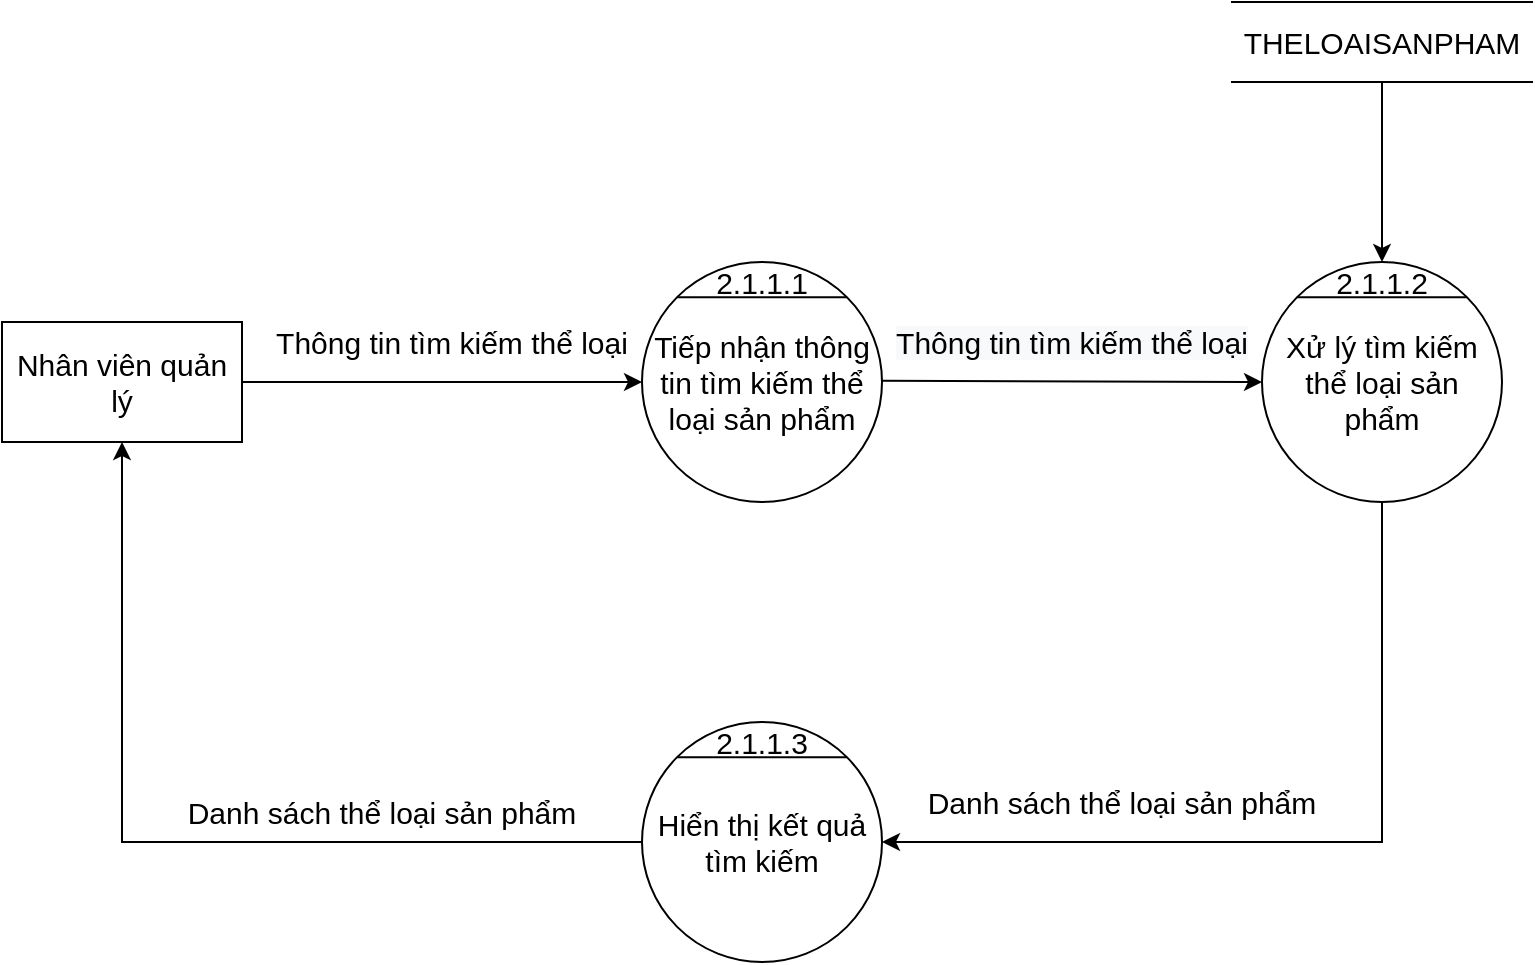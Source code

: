 <mxfile version="16.4.11" type="device"><diagram id="tXJWOKhEpSxAsP4LAeOF" name="Page-1"><mxGraphModel dx="1888" dy="641" grid="1" gridSize="10" guides="1" tooltips="1" connect="1" arrows="1" fold="1" page="1" pageScale="1" pageWidth="850" pageHeight="1100" math="0" shadow="0"><root><mxCell id="0"/><mxCell id="1" parent="0"/><mxCell id="_Ehp4d-FC02HUYBpSkd5-1" value="Tiếp nhận thông tin tìm kiếm thể loại sản phẩm" style="ellipse;whiteSpace=wrap;html=1;aspect=fixed;fontSize=15;" parent="1" vertex="1"><mxGeometry x="200" y="330" width="120" height="120" as="geometry"/></mxCell><mxCell id="_Ehp4d-FC02HUYBpSkd5-2" value="" style="endArrow=none;html=1;rounded=0;exitX=0;exitY=0;exitDx=0;exitDy=0;entryX=1;entryY=0;entryDx=0;entryDy=0;fontSize=15;" parent="1" source="_Ehp4d-FC02HUYBpSkd5-1" target="_Ehp4d-FC02HUYBpSkd5-1" edge="1"><mxGeometry width="50" height="50" relative="1" as="geometry"><mxPoint x="480" y="370" as="sourcePoint"/><mxPoint x="530" y="320" as="targetPoint"/></mxGeometry></mxCell><mxCell id="_Ehp4d-FC02HUYBpSkd5-3" value="2.1.1.1" style="text;html=1;strokeColor=none;fillColor=none;align=center;verticalAlign=middle;whiteSpace=wrap;rounded=0;fontSize=15;" parent="1" vertex="1"><mxGeometry x="240" y="330" width="40" height="20" as="geometry"/></mxCell><mxCell id="_Ehp4d-FC02HUYBpSkd5-4" value="Nhân viên quản lý" style="rounded=0;whiteSpace=wrap;html=1;fontSize=15;" parent="1" vertex="1"><mxGeometry x="-120" y="360" width="120" height="60" as="geometry"/></mxCell><mxCell id="_Ehp4d-FC02HUYBpSkd5-6" value="" style="endArrow=classic;html=1;rounded=0;exitX=1;exitY=0.5;exitDx=0;exitDy=0;entryX=0;entryY=0.5;entryDx=0;entryDy=0;fontSize=15;" parent="1" source="_Ehp4d-FC02HUYBpSkd5-4" target="_Ehp4d-FC02HUYBpSkd5-1" edge="1"><mxGeometry width="50" height="50" relative="1" as="geometry"><mxPoint x="150" y="410" as="sourcePoint"/><mxPoint x="200" y="360" as="targetPoint"/></mxGeometry></mxCell><mxCell id="_Ehp4d-FC02HUYBpSkd5-7" value="" style="endArrow=classic;html=1;rounded=0;exitX=1;exitY=0.5;exitDx=0;exitDy=0;fontSize=15;entryX=0;entryY=0.5;entryDx=0;entryDy=0;" parent="1" target="_Ehp4d-FC02HUYBpSkd5-8" edge="1"><mxGeometry width="50" height="50" relative="1" as="geometry"><mxPoint x="320" y="389.41" as="sourcePoint"/><mxPoint x="440" y="389" as="targetPoint"/></mxGeometry></mxCell><mxCell id="_Ehp4d-FC02HUYBpSkd5-8" value="Xử lý tìm kiếm thể loại sản phẩm" style="ellipse;whiteSpace=wrap;html=1;aspect=fixed;fontSize=15;" parent="1" vertex="1"><mxGeometry x="510" y="330" width="120" height="120" as="geometry"/></mxCell><mxCell id="_Ehp4d-FC02HUYBpSkd5-9" value="" style="endArrow=none;html=1;rounded=0;exitX=0;exitY=0;exitDx=0;exitDy=0;entryX=1;entryY=0;entryDx=0;entryDy=0;fontSize=15;" parent="1" source="_Ehp4d-FC02HUYBpSkd5-8" target="_Ehp4d-FC02HUYBpSkd5-8" edge="1"><mxGeometry width="50" height="50" relative="1" as="geometry"><mxPoint x="730" y="370" as="sourcePoint"/><mxPoint x="780" y="320" as="targetPoint"/></mxGeometry></mxCell><mxCell id="_Ehp4d-FC02HUYBpSkd5-10" value="2.1.1.2" style="text;html=1;strokeColor=none;fillColor=none;align=center;verticalAlign=middle;whiteSpace=wrap;rounded=0;fontSize=15;" parent="1" vertex="1"><mxGeometry x="550" y="330" width="40" height="20" as="geometry"/></mxCell><mxCell id="_Ehp4d-FC02HUYBpSkd5-13" value="Hiển thị kết quả tìm kiếm" style="ellipse;whiteSpace=wrap;html=1;aspect=fixed;fontSize=15;" parent="1" vertex="1"><mxGeometry x="200" y="560" width="120" height="120" as="geometry"/></mxCell><mxCell id="_Ehp4d-FC02HUYBpSkd5-14" value="" style="endArrow=none;html=1;rounded=0;exitX=0;exitY=0;exitDx=0;exitDy=0;entryX=1;entryY=0;entryDx=0;entryDy=0;fontSize=15;" parent="1" source="_Ehp4d-FC02HUYBpSkd5-13" target="_Ehp4d-FC02HUYBpSkd5-13" edge="1"><mxGeometry width="50" height="50" relative="1" as="geometry"><mxPoint x="245" y="790" as="sourcePoint"/><mxPoint x="295" y="740" as="targetPoint"/></mxGeometry></mxCell><mxCell id="_Ehp4d-FC02HUYBpSkd5-15" value="2.1.1.3" style="text;html=1;strokeColor=none;fillColor=none;align=center;verticalAlign=middle;whiteSpace=wrap;rounded=0;fontSize=15;" parent="1" vertex="1"><mxGeometry x="240" y="560" width="40" height="20" as="geometry"/></mxCell><mxCell id="_Ehp4d-FC02HUYBpSkd5-32" value="Thông tin tìm kiếm thể loại" style="text;html=1;strokeColor=none;fillColor=none;align=center;verticalAlign=middle;whiteSpace=wrap;rounded=0;fontSize=15;" parent="1" vertex="1"><mxGeometry x="10" y="350" width="190" height="40" as="geometry"/></mxCell><mxCell id="_Ehp4d-FC02HUYBpSkd5-33" value="&#10;&#10;&lt;span style=&quot;color: rgb(0, 0, 0); font-family: helvetica; font-size: 15px; font-style: normal; font-weight: 400; letter-spacing: normal; text-align: center; text-indent: 0px; text-transform: none; word-spacing: 0px; background-color: rgb(248, 249, 250); display: inline; float: none;&quot;&gt;Thông tin tìm kiếm thể loại&lt;/span&gt;&#10;&#10;" style="text;html=1;strokeColor=none;fillColor=none;align=center;verticalAlign=middle;whiteSpace=wrap;rounded=0;fontSize=15;" parent="1" vertex="1"><mxGeometry x="320" y="350" width="190" height="40" as="geometry"/></mxCell><mxCell id="_Ehp4d-FC02HUYBpSkd5-34" value="THELOAISANPHAM" style="shape=partialRectangle;whiteSpace=wrap;html=1;left=0;right=0;fillColor=none;fontSize=15;" parent="1" vertex="1"><mxGeometry x="495" y="200" width="150" height="40" as="geometry"/></mxCell><mxCell id="_Ehp4d-FC02HUYBpSkd5-35" value="" style="endArrow=classic;html=1;rounded=0;fontSize=15;exitX=0.5;exitY=1;exitDx=0;exitDy=0;entryX=0.5;entryY=0;entryDx=0;entryDy=0;" parent="1" source="_Ehp4d-FC02HUYBpSkd5-34" target="_Ehp4d-FC02HUYBpSkd5-10" edge="1"><mxGeometry width="50" height="50" relative="1" as="geometry"><mxPoint x="290" y="490" as="sourcePoint"/><mxPoint x="340" y="440" as="targetPoint"/></mxGeometry></mxCell><mxCell id="_Ehp4d-FC02HUYBpSkd5-36" value="" style="edgeStyle=segmentEdgeStyle;endArrow=classic;html=1;rounded=0;fontSize=15;exitX=0.5;exitY=1;exitDx=0;exitDy=0;entryX=1;entryY=0.5;entryDx=0;entryDy=0;" parent="1" source="_Ehp4d-FC02HUYBpSkd5-8" target="_Ehp4d-FC02HUYBpSkd5-13" edge="1"><mxGeometry width="50" height="50" relative="1" as="geometry"><mxPoint x="290" y="600" as="sourcePoint"/><mxPoint x="340" y="550" as="targetPoint"/><Array as="points"><mxPoint x="570" y="620"/></Array></mxGeometry></mxCell><mxCell id="_Ehp4d-FC02HUYBpSkd5-37" value="Danh sách thể loại sản phẩm" style="text;html=1;strokeColor=none;fillColor=none;align=center;verticalAlign=middle;whiteSpace=wrap;rounded=0;fontSize=15;" parent="1" vertex="1"><mxGeometry x="340" y="580" width="200" height="40" as="geometry"/></mxCell><mxCell id="_Ehp4d-FC02HUYBpSkd5-38" value="" style="edgeStyle=segmentEdgeStyle;endArrow=classic;html=1;rounded=0;fontSize=15;exitX=0;exitY=0.5;exitDx=0;exitDy=0;entryX=0.5;entryY=1;entryDx=0;entryDy=0;" parent="1" source="_Ehp4d-FC02HUYBpSkd5-13" target="_Ehp4d-FC02HUYBpSkd5-4" edge="1"><mxGeometry width="50" height="50" relative="1" as="geometry"><mxPoint x="290" y="700" as="sourcePoint"/><mxPoint x="340" y="650" as="targetPoint"/></mxGeometry></mxCell><mxCell id="_Ehp4d-FC02HUYBpSkd5-39" value="Danh sách thể loại sản phẩm" style="text;html=1;strokeColor=none;fillColor=none;align=center;verticalAlign=middle;whiteSpace=wrap;rounded=0;fontSize=15;" parent="1" vertex="1"><mxGeometry x="-30" y="580" width="200" height="50" as="geometry"/></mxCell></root></mxGraphModel></diagram></mxfile>